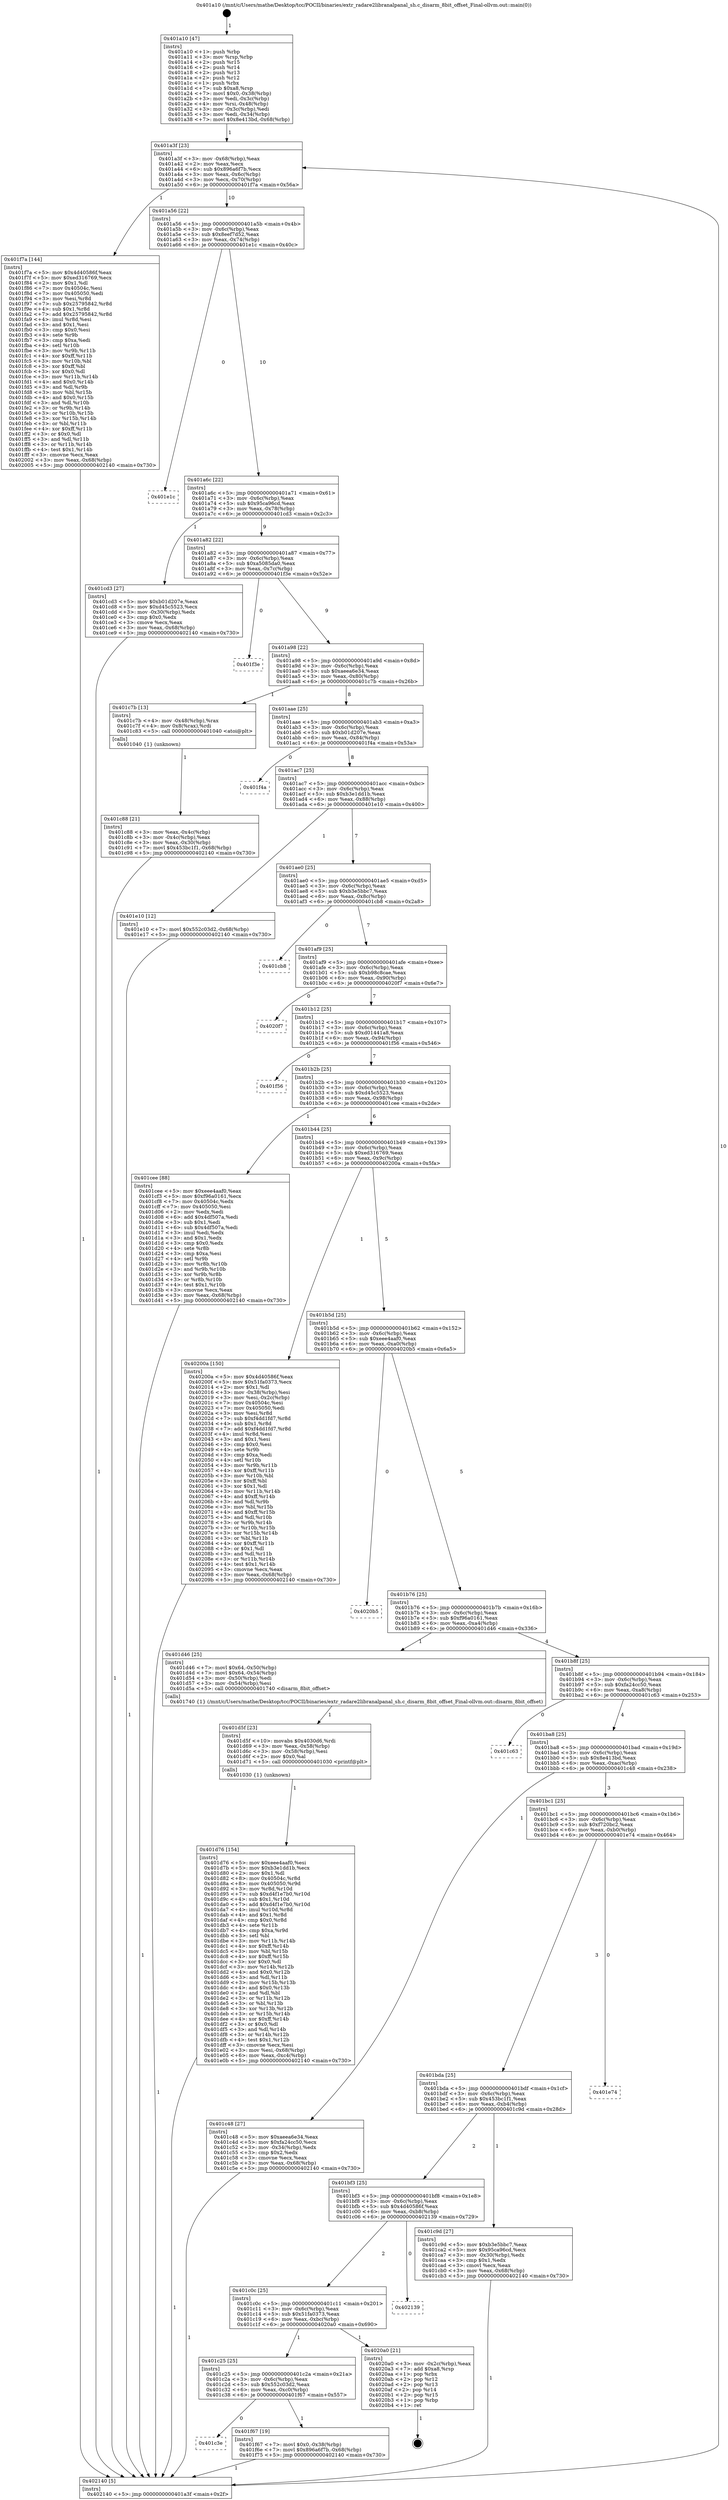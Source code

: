 digraph "0x401a10" {
  label = "0x401a10 (/mnt/c/Users/mathe/Desktop/tcc/POCII/binaries/extr_radare2libranalpanal_sh.c_disarm_8bit_offset_Final-ollvm.out::main(0))"
  labelloc = "t"
  node[shape=record]

  Entry [label="",width=0.3,height=0.3,shape=circle,fillcolor=black,style=filled]
  "0x401a3f" [label="{
     0x401a3f [23]\l
     | [instrs]\l
     &nbsp;&nbsp;0x401a3f \<+3\>: mov -0x68(%rbp),%eax\l
     &nbsp;&nbsp;0x401a42 \<+2\>: mov %eax,%ecx\l
     &nbsp;&nbsp;0x401a44 \<+6\>: sub $0x896a6f7b,%ecx\l
     &nbsp;&nbsp;0x401a4a \<+3\>: mov %eax,-0x6c(%rbp)\l
     &nbsp;&nbsp;0x401a4d \<+3\>: mov %ecx,-0x70(%rbp)\l
     &nbsp;&nbsp;0x401a50 \<+6\>: je 0000000000401f7a \<main+0x56a\>\l
  }"]
  "0x401f7a" [label="{
     0x401f7a [144]\l
     | [instrs]\l
     &nbsp;&nbsp;0x401f7a \<+5\>: mov $0x4d40586f,%eax\l
     &nbsp;&nbsp;0x401f7f \<+5\>: mov $0xed316769,%ecx\l
     &nbsp;&nbsp;0x401f84 \<+2\>: mov $0x1,%dl\l
     &nbsp;&nbsp;0x401f86 \<+7\>: mov 0x40504c,%esi\l
     &nbsp;&nbsp;0x401f8d \<+7\>: mov 0x405050,%edi\l
     &nbsp;&nbsp;0x401f94 \<+3\>: mov %esi,%r8d\l
     &nbsp;&nbsp;0x401f97 \<+7\>: sub $0x25795842,%r8d\l
     &nbsp;&nbsp;0x401f9e \<+4\>: sub $0x1,%r8d\l
     &nbsp;&nbsp;0x401fa2 \<+7\>: add $0x25795842,%r8d\l
     &nbsp;&nbsp;0x401fa9 \<+4\>: imul %r8d,%esi\l
     &nbsp;&nbsp;0x401fad \<+3\>: and $0x1,%esi\l
     &nbsp;&nbsp;0x401fb0 \<+3\>: cmp $0x0,%esi\l
     &nbsp;&nbsp;0x401fb3 \<+4\>: sete %r9b\l
     &nbsp;&nbsp;0x401fb7 \<+3\>: cmp $0xa,%edi\l
     &nbsp;&nbsp;0x401fba \<+4\>: setl %r10b\l
     &nbsp;&nbsp;0x401fbe \<+3\>: mov %r9b,%r11b\l
     &nbsp;&nbsp;0x401fc1 \<+4\>: xor $0xff,%r11b\l
     &nbsp;&nbsp;0x401fc5 \<+3\>: mov %r10b,%bl\l
     &nbsp;&nbsp;0x401fc8 \<+3\>: xor $0xff,%bl\l
     &nbsp;&nbsp;0x401fcb \<+3\>: xor $0x0,%dl\l
     &nbsp;&nbsp;0x401fce \<+3\>: mov %r11b,%r14b\l
     &nbsp;&nbsp;0x401fd1 \<+4\>: and $0x0,%r14b\l
     &nbsp;&nbsp;0x401fd5 \<+3\>: and %dl,%r9b\l
     &nbsp;&nbsp;0x401fd8 \<+3\>: mov %bl,%r15b\l
     &nbsp;&nbsp;0x401fdb \<+4\>: and $0x0,%r15b\l
     &nbsp;&nbsp;0x401fdf \<+3\>: and %dl,%r10b\l
     &nbsp;&nbsp;0x401fe2 \<+3\>: or %r9b,%r14b\l
     &nbsp;&nbsp;0x401fe5 \<+3\>: or %r10b,%r15b\l
     &nbsp;&nbsp;0x401fe8 \<+3\>: xor %r15b,%r14b\l
     &nbsp;&nbsp;0x401feb \<+3\>: or %bl,%r11b\l
     &nbsp;&nbsp;0x401fee \<+4\>: xor $0xff,%r11b\l
     &nbsp;&nbsp;0x401ff2 \<+3\>: or $0x0,%dl\l
     &nbsp;&nbsp;0x401ff5 \<+3\>: and %dl,%r11b\l
     &nbsp;&nbsp;0x401ff8 \<+3\>: or %r11b,%r14b\l
     &nbsp;&nbsp;0x401ffb \<+4\>: test $0x1,%r14b\l
     &nbsp;&nbsp;0x401fff \<+3\>: cmovne %ecx,%eax\l
     &nbsp;&nbsp;0x402002 \<+3\>: mov %eax,-0x68(%rbp)\l
     &nbsp;&nbsp;0x402005 \<+5\>: jmp 0000000000402140 \<main+0x730\>\l
  }"]
  "0x401a56" [label="{
     0x401a56 [22]\l
     | [instrs]\l
     &nbsp;&nbsp;0x401a56 \<+5\>: jmp 0000000000401a5b \<main+0x4b\>\l
     &nbsp;&nbsp;0x401a5b \<+3\>: mov -0x6c(%rbp),%eax\l
     &nbsp;&nbsp;0x401a5e \<+5\>: sub $0x8eef7d52,%eax\l
     &nbsp;&nbsp;0x401a63 \<+3\>: mov %eax,-0x74(%rbp)\l
     &nbsp;&nbsp;0x401a66 \<+6\>: je 0000000000401e1c \<main+0x40c\>\l
  }"]
  Exit [label="",width=0.3,height=0.3,shape=circle,fillcolor=black,style=filled,peripheries=2]
  "0x401e1c" [label="{
     0x401e1c\l
  }", style=dashed]
  "0x401a6c" [label="{
     0x401a6c [22]\l
     | [instrs]\l
     &nbsp;&nbsp;0x401a6c \<+5\>: jmp 0000000000401a71 \<main+0x61\>\l
     &nbsp;&nbsp;0x401a71 \<+3\>: mov -0x6c(%rbp),%eax\l
     &nbsp;&nbsp;0x401a74 \<+5\>: sub $0x95ca96cd,%eax\l
     &nbsp;&nbsp;0x401a79 \<+3\>: mov %eax,-0x78(%rbp)\l
     &nbsp;&nbsp;0x401a7c \<+6\>: je 0000000000401cd3 \<main+0x2c3\>\l
  }"]
  "0x401c3e" [label="{
     0x401c3e\l
  }", style=dashed]
  "0x401cd3" [label="{
     0x401cd3 [27]\l
     | [instrs]\l
     &nbsp;&nbsp;0x401cd3 \<+5\>: mov $0xb01d207e,%eax\l
     &nbsp;&nbsp;0x401cd8 \<+5\>: mov $0xd45c5523,%ecx\l
     &nbsp;&nbsp;0x401cdd \<+3\>: mov -0x30(%rbp),%edx\l
     &nbsp;&nbsp;0x401ce0 \<+3\>: cmp $0x0,%edx\l
     &nbsp;&nbsp;0x401ce3 \<+3\>: cmove %ecx,%eax\l
     &nbsp;&nbsp;0x401ce6 \<+3\>: mov %eax,-0x68(%rbp)\l
     &nbsp;&nbsp;0x401ce9 \<+5\>: jmp 0000000000402140 \<main+0x730\>\l
  }"]
  "0x401a82" [label="{
     0x401a82 [22]\l
     | [instrs]\l
     &nbsp;&nbsp;0x401a82 \<+5\>: jmp 0000000000401a87 \<main+0x77\>\l
     &nbsp;&nbsp;0x401a87 \<+3\>: mov -0x6c(%rbp),%eax\l
     &nbsp;&nbsp;0x401a8a \<+5\>: sub $0xa5085da0,%eax\l
     &nbsp;&nbsp;0x401a8f \<+3\>: mov %eax,-0x7c(%rbp)\l
     &nbsp;&nbsp;0x401a92 \<+6\>: je 0000000000401f3e \<main+0x52e\>\l
  }"]
  "0x401f67" [label="{
     0x401f67 [19]\l
     | [instrs]\l
     &nbsp;&nbsp;0x401f67 \<+7\>: movl $0x0,-0x38(%rbp)\l
     &nbsp;&nbsp;0x401f6e \<+7\>: movl $0x896a6f7b,-0x68(%rbp)\l
     &nbsp;&nbsp;0x401f75 \<+5\>: jmp 0000000000402140 \<main+0x730\>\l
  }"]
  "0x401f3e" [label="{
     0x401f3e\l
  }", style=dashed]
  "0x401a98" [label="{
     0x401a98 [22]\l
     | [instrs]\l
     &nbsp;&nbsp;0x401a98 \<+5\>: jmp 0000000000401a9d \<main+0x8d\>\l
     &nbsp;&nbsp;0x401a9d \<+3\>: mov -0x6c(%rbp),%eax\l
     &nbsp;&nbsp;0x401aa0 \<+5\>: sub $0xaeea6e34,%eax\l
     &nbsp;&nbsp;0x401aa5 \<+3\>: mov %eax,-0x80(%rbp)\l
     &nbsp;&nbsp;0x401aa8 \<+6\>: je 0000000000401c7b \<main+0x26b\>\l
  }"]
  "0x401c25" [label="{
     0x401c25 [25]\l
     | [instrs]\l
     &nbsp;&nbsp;0x401c25 \<+5\>: jmp 0000000000401c2a \<main+0x21a\>\l
     &nbsp;&nbsp;0x401c2a \<+3\>: mov -0x6c(%rbp),%eax\l
     &nbsp;&nbsp;0x401c2d \<+5\>: sub $0x552c03d2,%eax\l
     &nbsp;&nbsp;0x401c32 \<+6\>: mov %eax,-0xc0(%rbp)\l
     &nbsp;&nbsp;0x401c38 \<+6\>: je 0000000000401f67 \<main+0x557\>\l
  }"]
  "0x401c7b" [label="{
     0x401c7b [13]\l
     | [instrs]\l
     &nbsp;&nbsp;0x401c7b \<+4\>: mov -0x48(%rbp),%rax\l
     &nbsp;&nbsp;0x401c7f \<+4\>: mov 0x8(%rax),%rdi\l
     &nbsp;&nbsp;0x401c83 \<+5\>: call 0000000000401040 \<atoi@plt\>\l
     | [calls]\l
     &nbsp;&nbsp;0x401040 \{1\} (unknown)\l
  }"]
  "0x401aae" [label="{
     0x401aae [25]\l
     | [instrs]\l
     &nbsp;&nbsp;0x401aae \<+5\>: jmp 0000000000401ab3 \<main+0xa3\>\l
     &nbsp;&nbsp;0x401ab3 \<+3\>: mov -0x6c(%rbp),%eax\l
     &nbsp;&nbsp;0x401ab6 \<+5\>: sub $0xb01d207e,%eax\l
     &nbsp;&nbsp;0x401abb \<+6\>: mov %eax,-0x84(%rbp)\l
     &nbsp;&nbsp;0x401ac1 \<+6\>: je 0000000000401f4a \<main+0x53a\>\l
  }"]
  "0x4020a0" [label="{
     0x4020a0 [21]\l
     | [instrs]\l
     &nbsp;&nbsp;0x4020a0 \<+3\>: mov -0x2c(%rbp),%eax\l
     &nbsp;&nbsp;0x4020a3 \<+7\>: add $0xa8,%rsp\l
     &nbsp;&nbsp;0x4020aa \<+1\>: pop %rbx\l
     &nbsp;&nbsp;0x4020ab \<+2\>: pop %r12\l
     &nbsp;&nbsp;0x4020ad \<+2\>: pop %r13\l
     &nbsp;&nbsp;0x4020af \<+2\>: pop %r14\l
     &nbsp;&nbsp;0x4020b1 \<+2\>: pop %r15\l
     &nbsp;&nbsp;0x4020b3 \<+1\>: pop %rbp\l
     &nbsp;&nbsp;0x4020b4 \<+1\>: ret\l
  }"]
  "0x401f4a" [label="{
     0x401f4a\l
  }", style=dashed]
  "0x401ac7" [label="{
     0x401ac7 [25]\l
     | [instrs]\l
     &nbsp;&nbsp;0x401ac7 \<+5\>: jmp 0000000000401acc \<main+0xbc\>\l
     &nbsp;&nbsp;0x401acc \<+3\>: mov -0x6c(%rbp),%eax\l
     &nbsp;&nbsp;0x401acf \<+5\>: sub $0xb3e1dd1b,%eax\l
     &nbsp;&nbsp;0x401ad4 \<+6\>: mov %eax,-0x88(%rbp)\l
     &nbsp;&nbsp;0x401ada \<+6\>: je 0000000000401e10 \<main+0x400\>\l
  }"]
  "0x401c0c" [label="{
     0x401c0c [25]\l
     | [instrs]\l
     &nbsp;&nbsp;0x401c0c \<+5\>: jmp 0000000000401c11 \<main+0x201\>\l
     &nbsp;&nbsp;0x401c11 \<+3\>: mov -0x6c(%rbp),%eax\l
     &nbsp;&nbsp;0x401c14 \<+5\>: sub $0x51fa0373,%eax\l
     &nbsp;&nbsp;0x401c19 \<+6\>: mov %eax,-0xbc(%rbp)\l
     &nbsp;&nbsp;0x401c1f \<+6\>: je 00000000004020a0 \<main+0x690\>\l
  }"]
  "0x401e10" [label="{
     0x401e10 [12]\l
     | [instrs]\l
     &nbsp;&nbsp;0x401e10 \<+7\>: movl $0x552c03d2,-0x68(%rbp)\l
     &nbsp;&nbsp;0x401e17 \<+5\>: jmp 0000000000402140 \<main+0x730\>\l
  }"]
  "0x401ae0" [label="{
     0x401ae0 [25]\l
     | [instrs]\l
     &nbsp;&nbsp;0x401ae0 \<+5\>: jmp 0000000000401ae5 \<main+0xd5\>\l
     &nbsp;&nbsp;0x401ae5 \<+3\>: mov -0x6c(%rbp),%eax\l
     &nbsp;&nbsp;0x401ae8 \<+5\>: sub $0xb3e5bbc7,%eax\l
     &nbsp;&nbsp;0x401aed \<+6\>: mov %eax,-0x8c(%rbp)\l
     &nbsp;&nbsp;0x401af3 \<+6\>: je 0000000000401cb8 \<main+0x2a8\>\l
  }"]
  "0x402139" [label="{
     0x402139\l
  }", style=dashed]
  "0x401cb8" [label="{
     0x401cb8\l
  }", style=dashed]
  "0x401af9" [label="{
     0x401af9 [25]\l
     | [instrs]\l
     &nbsp;&nbsp;0x401af9 \<+5\>: jmp 0000000000401afe \<main+0xee\>\l
     &nbsp;&nbsp;0x401afe \<+3\>: mov -0x6c(%rbp),%eax\l
     &nbsp;&nbsp;0x401b01 \<+5\>: sub $0xb98c8cae,%eax\l
     &nbsp;&nbsp;0x401b06 \<+6\>: mov %eax,-0x90(%rbp)\l
     &nbsp;&nbsp;0x401b0c \<+6\>: je 00000000004020f7 \<main+0x6e7\>\l
  }"]
  "0x401d76" [label="{
     0x401d76 [154]\l
     | [instrs]\l
     &nbsp;&nbsp;0x401d76 \<+5\>: mov $0xeee4aaf0,%esi\l
     &nbsp;&nbsp;0x401d7b \<+5\>: mov $0xb3e1dd1b,%ecx\l
     &nbsp;&nbsp;0x401d80 \<+2\>: mov $0x1,%dl\l
     &nbsp;&nbsp;0x401d82 \<+8\>: mov 0x40504c,%r8d\l
     &nbsp;&nbsp;0x401d8a \<+8\>: mov 0x405050,%r9d\l
     &nbsp;&nbsp;0x401d92 \<+3\>: mov %r8d,%r10d\l
     &nbsp;&nbsp;0x401d95 \<+7\>: sub $0xd4f1e7b0,%r10d\l
     &nbsp;&nbsp;0x401d9c \<+4\>: sub $0x1,%r10d\l
     &nbsp;&nbsp;0x401da0 \<+7\>: add $0xd4f1e7b0,%r10d\l
     &nbsp;&nbsp;0x401da7 \<+4\>: imul %r10d,%r8d\l
     &nbsp;&nbsp;0x401dab \<+4\>: and $0x1,%r8d\l
     &nbsp;&nbsp;0x401daf \<+4\>: cmp $0x0,%r8d\l
     &nbsp;&nbsp;0x401db3 \<+4\>: sete %r11b\l
     &nbsp;&nbsp;0x401db7 \<+4\>: cmp $0xa,%r9d\l
     &nbsp;&nbsp;0x401dbb \<+3\>: setl %bl\l
     &nbsp;&nbsp;0x401dbe \<+3\>: mov %r11b,%r14b\l
     &nbsp;&nbsp;0x401dc1 \<+4\>: xor $0xff,%r14b\l
     &nbsp;&nbsp;0x401dc5 \<+3\>: mov %bl,%r15b\l
     &nbsp;&nbsp;0x401dc8 \<+4\>: xor $0xff,%r15b\l
     &nbsp;&nbsp;0x401dcc \<+3\>: xor $0x0,%dl\l
     &nbsp;&nbsp;0x401dcf \<+3\>: mov %r14b,%r12b\l
     &nbsp;&nbsp;0x401dd2 \<+4\>: and $0x0,%r12b\l
     &nbsp;&nbsp;0x401dd6 \<+3\>: and %dl,%r11b\l
     &nbsp;&nbsp;0x401dd9 \<+3\>: mov %r15b,%r13b\l
     &nbsp;&nbsp;0x401ddc \<+4\>: and $0x0,%r13b\l
     &nbsp;&nbsp;0x401de0 \<+2\>: and %dl,%bl\l
     &nbsp;&nbsp;0x401de2 \<+3\>: or %r11b,%r12b\l
     &nbsp;&nbsp;0x401de5 \<+3\>: or %bl,%r13b\l
     &nbsp;&nbsp;0x401de8 \<+3\>: xor %r13b,%r12b\l
     &nbsp;&nbsp;0x401deb \<+3\>: or %r15b,%r14b\l
     &nbsp;&nbsp;0x401dee \<+4\>: xor $0xff,%r14b\l
     &nbsp;&nbsp;0x401df2 \<+3\>: or $0x0,%dl\l
     &nbsp;&nbsp;0x401df5 \<+3\>: and %dl,%r14b\l
     &nbsp;&nbsp;0x401df8 \<+3\>: or %r14b,%r12b\l
     &nbsp;&nbsp;0x401dfb \<+4\>: test $0x1,%r12b\l
     &nbsp;&nbsp;0x401dff \<+3\>: cmovne %ecx,%esi\l
     &nbsp;&nbsp;0x401e02 \<+3\>: mov %esi,-0x68(%rbp)\l
     &nbsp;&nbsp;0x401e05 \<+6\>: mov %eax,-0xc4(%rbp)\l
     &nbsp;&nbsp;0x401e0b \<+5\>: jmp 0000000000402140 \<main+0x730\>\l
  }"]
  "0x4020f7" [label="{
     0x4020f7\l
  }", style=dashed]
  "0x401b12" [label="{
     0x401b12 [25]\l
     | [instrs]\l
     &nbsp;&nbsp;0x401b12 \<+5\>: jmp 0000000000401b17 \<main+0x107\>\l
     &nbsp;&nbsp;0x401b17 \<+3\>: mov -0x6c(%rbp),%eax\l
     &nbsp;&nbsp;0x401b1a \<+5\>: sub $0xd01441a8,%eax\l
     &nbsp;&nbsp;0x401b1f \<+6\>: mov %eax,-0x94(%rbp)\l
     &nbsp;&nbsp;0x401b25 \<+6\>: je 0000000000401f56 \<main+0x546\>\l
  }"]
  "0x401d5f" [label="{
     0x401d5f [23]\l
     | [instrs]\l
     &nbsp;&nbsp;0x401d5f \<+10\>: movabs $0x4030d6,%rdi\l
     &nbsp;&nbsp;0x401d69 \<+3\>: mov %eax,-0x58(%rbp)\l
     &nbsp;&nbsp;0x401d6c \<+3\>: mov -0x58(%rbp),%esi\l
     &nbsp;&nbsp;0x401d6f \<+2\>: mov $0x0,%al\l
     &nbsp;&nbsp;0x401d71 \<+5\>: call 0000000000401030 \<printf@plt\>\l
     | [calls]\l
     &nbsp;&nbsp;0x401030 \{1\} (unknown)\l
  }"]
  "0x401f56" [label="{
     0x401f56\l
  }", style=dashed]
  "0x401b2b" [label="{
     0x401b2b [25]\l
     | [instrs]\l
     &nbsp;&nbsp;0x401b2b \<+5\>: jmp 0000000000401b30 \<main+0x120\>\l
     &nbsp;&nbsp;0x401b30 \<+3\>: mov -0x6c(%rbp),%eax\l
     &nbsp;&nbsp;0x401b33 \<+5\>: sub $0xd45c5523,%eax\l
     &nbsp;&nbsp;0x401b38 \<+6\>: mov %eax,-0x98(%rbp)\l
     &nbsp;&nbsp;0x401b3e \<+6\>: je 0000000000401cee \<main+0x2de\>\l
  }"]
  "0x401bf3" [label="{
     0x401bf3 [25]\l
     | [instrs]\l
     &nbsp;&nbsp;0x401bf3 \<+5\>: jmp 0000000000401bf8 \<main+0x1e8\>\l
     &nbsp;&nbsp;0x401bf8 \<+3\>: mov -0x6c(%rbp),%eax\l
     &nbsp;&nbsp;0x401bfb \<+5\>: sub $0x4d40586f,%eax\l
     &nbsp;&nbsp;0x401c00 \<+6\>: mov %eax,-0xb8(%rbp)\l
     &nbsp;&nbsp;0x401c06 \<+6\>: je 0000000000402139 \<main+0x729\>\l
  }"]
  "0x401cee" [label="{
     0x401cee [88]\l
     | [instrs]\l
     &nbsp;&nbsp;0x401cee \<+5\>: mov $0xeee4aaf0,%eax\l
     &nbsp;&nbsp;0x401cf3 \<+5\>: mov $0xf96a0161,%ecx\l
     &nbsp;&nbsp;0x401cf8 \<+7\>: mov 0x40504c,%edx\l
     &nbsp;&nbsp;0x401cff \<+7\>: mov 0x405050,%esi\l
     &nbsp;&nbsp;0x401d06 \<+2\>: mov %edx,%edi\l
     &nbsp;&nbsp;0x401d08 \<+6\>: add $0x4df507a,%edi\l
     &nbsp;&nbsp;0x401d0e \<+3\>: sub $0x1,%edi\l
     &nbsp;&nbsp;0x401d11 \<+6\>: sub $0x4df507a,%edi\l
     &nbsp;&nbsp;0x401d17 \<+3\>: imul %edi,%edx\l
     &nbsp;&nbsp;0x401d1a \<+3\>: and $0x1,%edx\l
     &nbsp;&nbsp;0x401d1d \<+3\>: cmp $0x0,%edx\l
     &nbsp;&nbsp;0x401d20 \<+4\>: sete %r8b\l
     &nbsp;&nbsp;0x401d24 \<+3\>: cmp $0xa,%esi\l
     &nbsp;&nbsp;0x401d27 \<+4\>: setl %r9b\l
     &nbsp;&nbsp;0x401d2b \<+3\>: mov %r8b,%r10b\l
     &nbsp;&nbsp;0x401d2e \<+3\>: and %r9b,%r10b\l
     &nbsp;&nbsp;0x401d31 \<+3\>: xor %r9b,%r8b\l
     &nbsp;&nbsp;0x401d34 \<+3\>: or %r8b,%r10b\l
     &nbsp;&nbsp;0x401d37 \<+4\>: test $0x1,%r10b\l
     &nbsp;&nbsp;0x401d3b \<+3\>: cmovne %ecx,%eax\l
     &nbsp;&nbsp;0x401d3e \<+3\>: mov %eax,-0x68(%rbp)\l
     &nbsp;&nbsp;0x401d41 \<+5\>: jmp 0000000000402140 \<main+0x730\>\l
  }"]
  "0x401b44" [label="{
     0x401b44 [25]\l
     | [instrs]\l
     &nbsp;&nbsp;0x401b44 \<+5\>: jmp 0000000000401b49 \<main+0x139\>\l
     &nbsp;&nbsp;0x401b49 \<+3\>: mov -0x6c(%rbp),%eax\l
     &nbsp;&nbsp;0x401b4c \<+5\>: sub $0xed316769,%eax\l
     &nbsp;&nbsp;0x401b51 \<+6\>: mov %eax,-0x9c(%rbp)\l
     &nbsp;&nbsp;0x401b57 \<+6\>: je 000000000040200a \<main+0x5fa\>\l
  }"]
  "0x401c9d" [label="{
     0x401c9d [27]\l
     | [instrs]\l
     &nbsp;&nbsp;0x401c9d \<+5\>: mov $0xb3e5bbc7,%eax\l
     &nbsp;&nbsp;0x401ca2 \<+5\>: mov $0x95ca96cd,%ecx\l
     &nbsp;&nbsp;0x401ca7 \<+3\>: mov -0x30(%rbp),%edx\l
     &nbsp;&nbsp;0x401caa \<+3\>: cmp $0x1,%edx\l
     &nbsp;&nbsp;0x401cad \<+3\>: cmovl %ecx,%eax\l
     &nbsp;&nbsp;0x401cb0 \<+3\>: mov %eax,-0x68(%rbp)\l
     &nbsp;&nbsp;0x401cb3 \<+5\>: jmp 0000000000402140 \<main+0x730\>\l
  }"]
  "0x40200a" [label="{
     0x40200a [150]\l
     | [instrs]\l
     &nbsp;&nbsp;0x40200a \<+5\>: mov $0x4d40586f,%eax\l
     &nbsp;&nbsp;0x40200f \<+5\>: mov $0x51fa0373,%ecx\l
     &nbsp;&nbsp;0x402014 \<+2\>: mov $0x1,%dl\l
     &nbsp;&nbsp;0x402016 \<+3\>: mov -0x38(%rbp),%esi\l
     &nbsp;&nbsp;0x402019 \<+3\>: mov %esi,-0x2c(%rbp)\l
     &nbsp;&nbsp;0x40201c \<+7\>: mov 0x40504c,%esi\l
     &nbsp;&nbsp;0x402023 \<+7\>: mov 0x405050,%edi\l
     &nbsp;&nbsp;0x40202a \<+3\>: mov %esi,%r8d\l
     &nbsp;&nbsp;0x40202d \<+7\>: sub $0xf4dd1fd7,%r8d\l
     &nbsp;&nbsp;0x402034 \<+4\>: sub $0x1,%r8d\l
     &nbsp;&nbsp;0x402038 \<+7\>: add $0xf4dd1fd7,%r8d\l
     &nbsp;&nbsp;0x40203f \<+4\>: imul %r8d,%esi\l
     &nbsp;&nbsp;0x402043 \<+3\>: and $0x1,%esi\l
     &nbsp;&nbsp;0x402046 \<+3\>: cmp $0x0,%esi\l
     &nbsp;&nbsp;0x402049 \<+4\>: sete %r9b\l
     &nbsp;&nbsp;0x40204d \<+3\>: cmp $0xa,%edi\l
     &nbsp;&nbsp;0x402050 \<+4\>: setl %r10b\l
     &nbsp;&nbsp;0x402054 \<+3\>: mov %r9b,%r11b\l
     &nbsp;&nbsp;0x402057 \<+4\>: xor $0xff,%r11b\l
     &nbsp;&nbsp;0x40205b \<+3\>: mov %r10b,%bl\l
     &nbsp;&nbsp;0x40205e \<+3\>: xor $0xff,%bl\l
     &nbsp;&nbsp;0x402061 \<+3\>: xor $0x1,%dl\l
     &nbsp;&nbsp;0x402064 \<+3\>: mov %r11b,%r14b\l
     &nbsp;&nbsp;0x402067 \<+4\>: and $0xff,%r14b\l
     &nbsp;&nbsp;0x40206b \<+3\>: and %dl,%r9b\l
     &nbsp;&nbsp;0x40206e \<+3\>: mov %bl,%r15b\l
     &nbsp;&nbsp;0x402071 \<+4\>: and $0xff,%r15b\l
     &nbsp;&nbsp;0x402075 \<+3\>: and %dl,%r10b\l
     &nbsp;&nbsp;0x402078 \<+3\>: or %r9b,%r14b\l
     &nbsp;&nbsp;0x40207b \<+3\>: or %r10b,%r15b\l
     &nbsp;&nbsp;0x40207e \<+3\>: xor %r15b,%r14b\l
     &nbsp;&nbsp;0x402081 \<+3\>: or %bl,%r11b\l
     &nbsp;&nbsp;0x402084 \<+4\>: xor $0xff,%r11b\l
     &nbsp;&nbsp;0x402088 \<+3\>: or $0x1,%dl\l
     &nbsp;&nbsp;0x40208b \<+3\>: and %dl,%r11b\l
     &nbsp;&nbsp;0x40208e \<+3\>: or %r11b,%r14b\l
     &nbsp;&nbsp;0x402091 \<+4\>: test $0x1,%r14b\l
     &nbsp;&nbsp;0x402095 \<+3\>: cmovne %ecx,%eax\l
     &nbsp;&nbsp;0x402098 \<+3\>: mov %eax,-0x68(%rbp)\l
     &nbsp;&nbsp;0x40209b \<+5\>: jmp 0000000000402140 \<main+0x730\>\l
  }"]
  "0x401b5d" [label="{
     0x401b5d [25]\l
     | [instrs]\l
     &nbsp;&nbsp;0x401b5d \<+5\>: jmp 0000000000401b62 \<main+0x152\>\l
     &nbsp;&nbsp;0x401b62 \<+3\>: mov -0x6c(%rbp),%eax\l
     &nbsp;&nbsp;0x401b65 \<+5\>: sub $0xeee4aaf0,%eax\l
     &nbsp;&nbsp;0x401b6a \<+6\>: mov %eax,-0xa0(%rbp)\l
     &nbsp;&nbsp;0x401b70 \<+6\>: je 00000000004020b5 \<main+0x6a5\>\l
  }"]
  "0x401bda" [label="{
     0x401bda [25]\l
     | [instrs]\l
     &nbsp;&nbsp;0x401bda \<+5\>: jmp 0000000000401bdf \<main+0x1cf\>\l
     &nbsp;&nbsp;0x401bdf \<+3\>: mov -0x6c(%rbp),%eax\l
     &nbsp;&nbsp;0x401be2 \<+5\>: sub $0x453bc1f1,%eax\l
     &nbsp;&nbsp;0x401be7 \<+6\>: mov %eax,-0xb4(%rbp)\l
     &nbsp;&nbsp;0x401bed \<+6\>: je 0000000000401c9d \<main+0x28d\>\l
  }"]
  "0x4020b5" [label="{
     0x4020b5\l
  }", style=dashed]
  "0x401b76" [label="{
     0x401b76 [25]\l
     | [instrs]\l
     &nbsp;&nbsp;0x401b76 \<+5\>: jmp 0000000000401b7b \<main+0x16b\>\l
     &nbsp;&nbsp;0x401b7b \<+3\>: mov -0x6c(%rbp),%eax\l
     &nbsp;&nbsp;0x401b7e \<+5\>: sub $0xf96a0161,%eax\l
     &nbsp;&nbsp;0x401b83 \<+6\>: mov %eax,-0xa4(%rbp)\l
     &nbsp;&nbsp;0x401b89 \<+6\>: je 0000000000401d46 \<main+0x336\>\l
  }"]
  "0x401e74" [label="{
     0x401e74\l
  }", style=dashed]
  "0x401d46" [label="{
     0x401d46 [25]\l
     | [instrs]\l
     &nbsp;&nbsp;0x401d46 \<+7\>: movl $0x64,-0x50(%rbp)\l
     &nbsp;&nbsp;0x401d4d \<+7\>: movl $0x64,-0x54(%rbp)\l
     &nbsp;&nbsp;0x401d54 \<+3\>: mov -0x50(%rbp),%edi\l
     &nbsp;&nbsp;0x401d57 \<+3\>: mov -0x54(%rbp),%esi\l
     &nbsp;&nbsp;0x401d5a \<+5\>: call 0000000000401740 \<disarm_8bit_offset\>\l
     | [calls]\l
     &nbsp;&nbsp;0x401740 \{1\} (/mnt/c/Users/mathe/Desktop/tcc/POCII/binaries/extr_radare2libranalpanal_sh.c_disarm_8bit_offset_Final-ollvm.out::disarm_8bit_offset)\l
  }"]
  "0x401b8f" [label="{
     0x401b8f [25]\l
     | [instrs]\l
     &nbsp;&nbsp;0x401b8f \<+5\>: jmp 0000000000401b94 \<main+0x184\>\l
     &nbsp;&nbsp;0x401b94 \<+3\>: mov -0x6c(%rbp),%eax\l
     &nbsp;&nbsp;0x401b97 \<+5\>: sub $0xfa24cc50,%eax\l
     &nbsp;&nbsp;0x401b9c \<+6\>: mov %eax,-0xa8(%rbp)\l
     &nbsp;&nbsp;0x401ba2 \<+6\>: je 0000000000401c63 \<main+0x253\>\l
  }"]
  "0x401c88" [label="{
     0x401c88 [21]\l
     | [instrs]\l
     &nbsp;&nbsp;0x401c88 \<+3\>: mov %eax,-0x4c(%rbp)\l
     &nbsp;&nbsp;0x401c8b \<+3\>: mov -0x4c(%rbp),%eax\l
     &nbsp;&nbsp;0x401c8e \<+3\>: mov %eax,-0x30(%rbp)\l
     &nbsp;&nbsp;0x401c91 \<+7\>: movl $0x453bc1f1,-0x68(%rbp)\l
     &nbsp;&nbsp;0x401c98 \<+5\>: jmp 0000000000402140 \<main+0x730\>\l
  }"]
  "0x401c63" [label="{
     0x401c63\l
  }", style=dashed]
  "0x401ba8" [label="{
     0x401ba8 [25]\l
     | [instrs]\l
     &nbsp;&nbsp;0x401ba8 \<+5\>: jmp 0000000000401bad \<main+0x19d\>\l
     &nbsp;&nbsp;0x401bad \<+3\>: mov -0x6c(%rbp),%eax\l
     &nbsp;&nbsp;0x401bb0 \<+5\>: sub $0x8e413bd,%eax\l
     &nbsp;&nbsp;0x401bb5 \<+6\>: mov %eax,-0xac(%rbp)\l
     &nbsp;&nbsp;0x401bbb \<+6\>: je 0000000000401c48 \<main+0x238\>\l
  }"]
  "0x401a10" [label="{
     0x401a10 [47]\l
     | [instrs]\l
     &nbsp;&nbsp;0x401a10 \<+1\>: push %rbp\l
     &nbsp;&nbsp;0x401a11 \<+3\>: mov %rsp,%rbp\l
     &nbsp;&nbsp;0x401a14 \<+2\>: push %r15\l
     &nbsp;&nbsp;0x401a16 \<+2\>: push %r14\l
     &nbsp;&nbsp;0x401a18 \<+2\>: push %r13\l
     &nbsp;&nbsp;0x401a1a \<+2\>: push %r12\l
     &nbsp;&nbsp;0x401a1c \<+1\>: push %rbx\l
     &nbsp;&nbsp;0x401a1d \<+7\>: sub $0xa8,%rsp\l
     &nbsp;&nbsp;0x401a24 \<+7\>: movl $0x0,-0x38(%rbp)\l
     &nbsp;&nbsp;0x401a2b \<+3\>: mov %edi,-0x3c(%rbp)\l
     &nbsp;&nbsp;0x401a2e \<+4\>: mov %rsi,-0x48(%rbp)\l
     &nbsp;&nbsp;0x401a32 \<+3\>: mov -0x3c(%rbp),%edi\l
     &nbsp;&nbsp;0x401a35 \<+3\>: mov %edi,-0x34(%rbp)\l
     &nbsp;&nbsp;0x401a38 \<+7\>: movl $0x8e413bd,-0x68(%rbp)\l
  }"]
  "0x401c48" [label="{
     0x401c48 [27]\l
     | [instrs]\l
     &nbsp;&nbsp;0x401c48 \<+5\>: mov $0xaeea6e34,%eax\l
     &nbsp;&nbsp;0x401c4d \<+5\>: mov $0xfa24cc50,%ecx\l
     &nbsp;&nbsp;0x401c52 \<+3\>: mov -0x34(%rbp),%edx\l
     &nbsp;&nbsp;0x401c55 \<+3\>: cmp $0x2,%edx\l
     &nbsp;&nbsp;0x401c58 \<+3\>: cmovne %ecx,%eax\l
     &nbsp;&nbsp;0x401c5b \<+3\>: mov %eax,-0x68(%rbp)\l
     &nbsp;&nbsp;0x401c5e \<+5\>: jmp 0000000000402140 \<main+0x730\>\l
  }"]
  "0x401bc1" [label="{
     0x401bc1 [25]\l
     | [instrs]\l
     &nbsp;&nbsp;0x401bc1 \<+5\>: jmp 0000000000401bc6 \<main+0x1b6\>\l
     &nbsp;&nbsp;0x401bc6 \<+3\>: mov -0x6c(%rbp),%eax\l
     &nbsp;&nbsp;0x401bc9 \<+5\>: sub $0xf720bc2,%eax\l
     &nbsp;&nbsp;0x401bce \<+6\>: mov %eax,-0xb0(%rbp)\l
     &nbsp;&nbsp;0x401bd4 \<+6\>: je 0000000000401e74 \<main+0x464\>\l
  }"]
  "0x402140" [label="{
     0x402140 [5]\l
     | [instrs]\l
     &nbsp;&nbsp;0x402140 \<+5\>: jmp 0000000000401a3f \<main+0x2f\>\l
  }"]
  Entry -> "0x401a10" [label=" 1"]
  "0x401a3f" -> "0x401f7a" [label=" 1"]
  "0x401a3f" -> "0x401a56" [label=" 10"]
  "0x4020a0" -> Exit [label=" 1"]
  "0x401a56" -> "0x401e1c" [label=" 0"]
  "0x401a56" -> "0x401a6c" [label=" 10"]
  "0x40200a" -> "0x402140" [label=" 1"]
  "0x401a6c" -> "0x401cd3" [label=" 1"]
  "0x401a6c" -> "0x401a82" [label=" 9"]
  "0x401f7a" -> "0x402140" [label=" 1"]
  "0x401a82" -> "0x401f3e" [label=" 0"]
  "0x401a82" -> "0x401a98" [label=" 9"]
  "0x401f67" -> "0x402140" [label=" 1"]
  "0x401a98" -> "0x401c7b" [label=" 1"]
  "0x401a98" -> "0x401aae" [label=" 8"]
  "0x401c25" -> "0x401f67" [label=" 1"]
  "0x401aae" -> "0x401f4a" [label=" 0"]
  "0x401aae" -> "0x401ac7" [label=" 8"]
  "0x401c25" -> "0x401c3e" [label=" 0"]
  "0x401ac7" -> "0x401e10" [label=" 1"]
  "0x401ac7" -> "0x401ae0" [label=" 7"]
  "0x401c0c" -> "0x4020a0" [label=" 1"]
  "0x401ae0" -> "0x401cb8" [label=" 0"]
  "0x401ae0" -> "0x401af9" [label=" 7"]
  "0x401c0c" -> "0x401c25" [label=" 1"]
  "0x401af9" -> "0x4020f7" [label=" 0"]
  "0x401af9" -> "0x401b12" [label=" 7"]
  "0x401bf3" -> "0x402139" [label=" 0"]
  "0x401b12" -> "0x401f56" [label=" 0"]
  "0x401b12" -> "0x401b2b" [label=" 7"]
  "0x401bf3" -> "0x401c0c" [label=" 2"]
  "0x401b2b" -> "0x401cee" [label=" 1"]
  "0x401b2b" -> "0x401b44" [label=" 6"]
  "0x401e10" -> "0x402140" [label=" 1"]
  "0x401b44" -> "0x40200a" [label=" 1"]
  "0x401b44" -> "0x401b5d" [label=" 5"]
  "0x401d76" -> "0x402140" [label=" 1"]
  "0x401b5d" -> "0x4020b5" [label=" 0"]
  "0x401b5d" -> "0x401b76" [label=" 5"]
  "0x401d46" -> "0x401d5f" [label=" 1"]
  "0x401b76" -> "0x401d46" [label=" 1"]
  "0x401b76" -> "0x401b8f" [label=" 4"]
  "0x401cee" -> "0x402140" [label=" 1"]
  "0x401b8f" -> "0x401c63" [label=" 0"]
  "0x401b8f" -> "0x401ba8" [label=" 4"]
  "0x401c9d" -> "0x402140" [label=" 1"]
  "0x401ba8" -> "0x401c48" [label=" 1"]
  "0x401ba8" -> "0x401bc1" [label=" 3"]
  "0x401c48" -> "0x402140" [label=" 1"]
  "0x401a10" -> "0x401a3f" [label=" 1"]
  "0x402140" -> "0x401a3f" [label=" 10"]
  "0x401c7b" -> "0x401c88" [label=" 1"]
  "0x401c88" -> "0x402140" [label=" 1"]
  "0x401cd3" -> "0x402140" [label=" 1"]
  "0x401bc1" -> "0x401e74" [label=" 0"]
  "0x401bc1" -> "0x401bda" [label=" 3"]
  "0x401d5f" -> "0x401d76" [label=" 1"]
  "0x401bda" -> "0x401c9d" [label=" 1"]
  "0x401bda" -> "0x401bf3" [label=" 2"]
}
